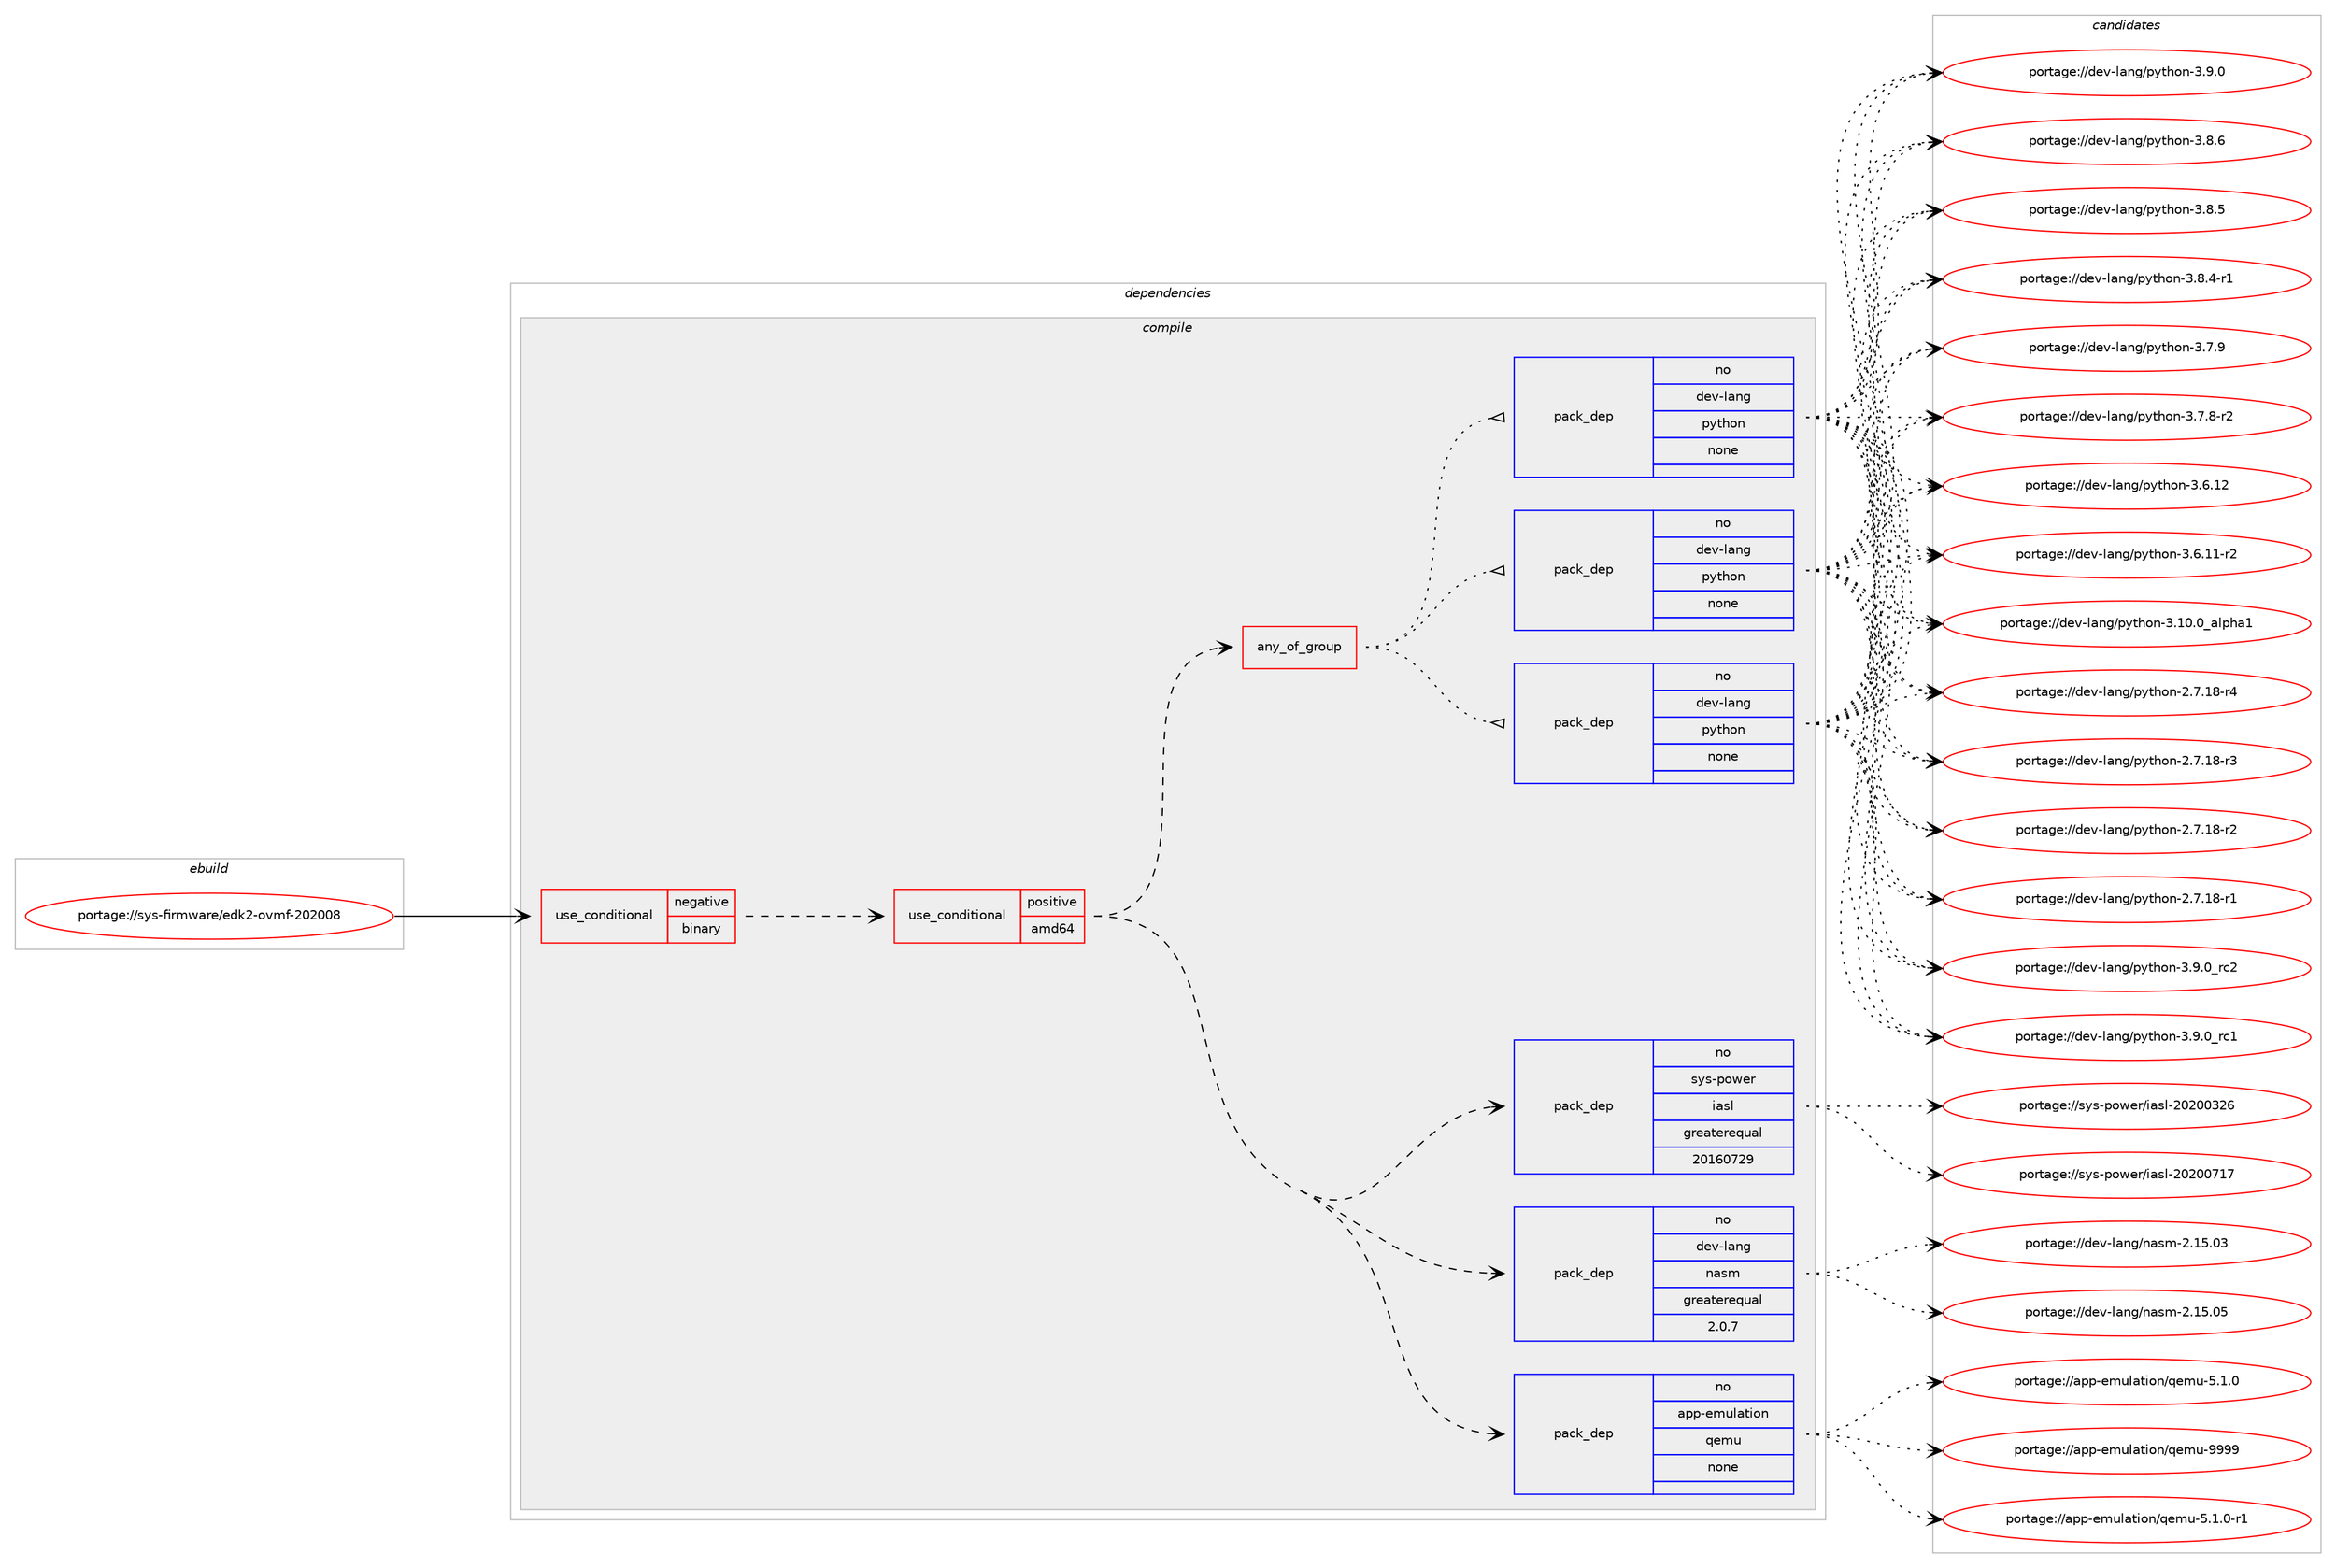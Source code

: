 digraph prolog {

# *************
# Graph options
# *************

newrank=true;
concentrate=true;
compound=true;
graph [rankdir=LR,fontname=Helvetica,fontsize=10,ranksep=1.5];#, ranksep=2.5, nodesep=0.2];
edge  [arrowhead=vee];
node  [fontname=Helvetica,fontsize=10];

# **********
# The ebuild
# **********

subgraph cluster_leftcol {
color=gray;
rank=same;
label=<<i>ebuild</i>>;
id [label="portage://sys-firmware/edk2-ovmf-202008", color=red, width=4, href="../sys-firmware/edk2-ovmf-202008.svg"];
}

# ****************
# The dependencies
# ****************

subgraph cluster_midcol {
color=gray;
label=<<i>dependencies</i>>;
subgraph cluster_compile {
fillcolor="#eeeeee";
style=filled;
label=<<i>compile</i>>;
subgraph cond195 {
dependency1901 [label=<<TABLE BORDER="0" CELLBORDER="1" CELLSPACING="0" CELLPADDING="4"><TR><TD ROWSPAN="3" CELLPADDING="10">use_conditional</TD></TR><TR><TD>negative</TD></TR><TR><TD>binary</TD></TR></TABLE>>, shape=none, color=red];
subgraph cond196 {
dependency1902 [label=<<TABLE BORDER="0" CELLBORDER="1" CELLSPACING="0" CELLPADDING="4"><TR><TD ROWSPAN="3" CELLPADDING="10">use_conditional</TD></TR><TR><TD>positive</TD></TR><TR><TD>amd64</TD></TR></TABLE>>, shape=none, color=red];
subgraph pack1663 {
dependency1903 [label=<<TABLE BORDER="0" CELLBORDER="1" CELLSPACING="0" CELLPADDING="4" WIDTH="220"><TR><TD ROWSPAN="6" CELLPADDING="30">pack_dep</TD></TR><TR><TD WIDTH="110">no</TD></TR><TR><TD>app-emulation</TD></TR><TR><TD>qemu</TD></TR><TR><TD>none</TD></TR><TR><TD></TD></TR></TABLE>>, shape=none, color=blue];
}
dependency1902:e -> dependency1903:w [weight=20,style="dashed",arrowhead="vee"];
subgraph pack1664 {
dependency1904 [label=<<TABLE BORDER="0" CELLBORDER="1" CELLSPACING="0" CELLPADDING="4" WIDTH="220"><TR><TD ROWSPAN="6" CELLPADDING="30">pack_dep</TD></TR><TR><TD WIDTH="110">no</TD></TR><TR><TD>dev-lang</TD></TR><TR><TD>nasm</TD></TR><TR><TD>greaterequal</TD></TR><TR><TD>2.0.7</TD></TR></TABLE>>, shape=none, color=blue];
}
dependency1902:e -> dependency1904:w [weight=20,style="dashed",arrowhead="vee"];
subgraph pack1665 {
dependency1905 [label=<<TABLE BORDER="0" CELLBORDER="1" CELLSPACING="0" CELLPADDING="4" WIDTH="220"><TR><TD ROWSPAN="6" CELLPADDING="30">pack_dep</TD></TR><TR><TD WIDTH="110">no</TD></TR><TR><TD>sys-power</TD></TR><TR><TD>iasl</TD></TR><TR><TD>greaterequal</TD></TR><TR><TD>20160729</TD></TR></TABLE>>, shape=none, color=blue];
}
dependency1902:e -> dependency1905:w [weight=20,style="dashed",arrowhead="vee"];
subgraph any43 {
dependency1906 [label=<<TABLE BORDER="0" CELLBORDER="1" CELLSPACING="0" CELLPADDING="4"><TR><TD CELLPADDING="10">any_of_group</TD></TR></TABLE>>, shape=none, color=red];subgraph pack1666 {
dependency1907 [label=<<TABLE BORDER="0" CELLBORDER="1" CELLSPACING="0" CELLPADDING="4" WIDTH="220"><TR><TD ROWSPAN="6" CELLPADDING="30">pack_dep</TD></TR><TR><TD WIDTH="110">no</TD></TR><TR><TD>dev-lang</TD></TR><TR><TD>python</TD></TR><TR><TD>none</TD></TR><TR><TD></TD></TR></TABLE>>, shape=none, color=blue];
}
dependency1906:e -> dependency1907:w [weight=20,style="dotted",arrowhead="oinv"];
subgraph pack1667 {
dependency1908 [label=<<TABLE BORDER="0" CELLBORDER="1" CELLSPACING="0" CELLPADDING="4" WIDTH="220"><TR><TD ROWSPAN="6" CELLPADDING="30">pack_dep</TD></TR><TR><TD WIDTH="110">no</TD></TR><TR><TD>dev-lang</TD></TR><TR><TD>python</TD></TR><TR><TD>none</TD></TR><TR><TD></TD></TR></TABLE>>, shape=none, color=blue];
}
dependency1906:e -> dependency1908:w [weight=20,style="dotted",arrowhead="oinv"];
subgraph pack1668 {
dependency1909 [label=<<TABLE BORDER="0" CELLBORDER="1" CELLSPACING="0" CELLPADDING="4" WIDTH="220"><TR><TD ROWSPAN="6" CELLPADDING="30">pack_dep</TD></TR><TR><TD WIDTH="110">no</TD></TR><TR><TD>dev-lang</TD></TR><TR><TD>python</TD></TR><TR><TD>none</TD></TR><TR><TD></TD></TR></TABLE>>, shape=none, color=blue];
}
dependency1906:e -> dependency1909:w [weight=20,style="dotted",arrowhead="oinv"];
}
dependency1902:e -> dependency1906:w [weight=20,style="dashed",arrowhead="vee"];
}
dependency1901:e -> dependency1902:w [weight=20,style="dashed",arrowhead="vee"];
}
id:e -> dependency1901:w [weight=20,style="solid",arrowhead="vee"];
}
subgraph cluster_compileandrun {
fillcolor="#eeeeee";
style=filled;
label=<<i>compile and run</i>>;
}
subgraph cluster_run {
fillcolor="#eeeeee";
style=filled;
label=<<i>run</i>>;
}
}

# **************
# The candidates
# **************

subgraph cluster_choices {
rank=same;
color=gray;
label=<<i>candidates</i>>;

subgraph choice1663 {
color=black;
nodesep=1;
choice971121124510110911710897116105111110471131011091174557575757 [label="portage://app-emulation/qemu-9999", color=red, width=4,href="../app-emulation/qemu-9999.svg"];
choice971121124510110911710897116105111110471131011091174553464946484511449 [label="portage://app-emulation/qemu-5.1.0-r1", color=red, width=4,href="../app-emulation/qemu-5.1.0-r1.svg"];
choice97112112451011091171089711610511111047113101109117455346494648 [label="portage://app-emulation/qemu-5.1.0", color=red, width=4,href="../app-emulation/qemu-5.1.0.svg"];
dependency1903:e -> choice971121124510110911710897116105111110471131011091174557575757:w [style=dotted,weight="100"];
dependency1903:e -> choice971121124510110911710897116105111110471131011091174553464946484511449:w [style=dotted,weight="100"];
dependency1903:e -> choice97112112451011091171089711610511111047113101109117455346494648:w [style=dotted,weight="100"];
}
subgraph choice1664 {
color=black;
nodesep=1;
choice100101118451089711010347110971151094550464953464853 [label="portage://dev-lang/nasm-2.15.05", color=red, width=4,href="../dev-lang/nasm-2.15.05.svg"];
choice100101118451089711010347110971151094550464953464851 [label="portage://dev-lang/nasm-2.15.03", color=red, width=4,href="../dev-lang/nasm-2.15.03.svg"];
dependency1904:e -> choice100101118451089711010347110971151094550464953464853:w [style=dotted,weight="100"];
dependency1904:e -> choice100101118451089711010347110971151094550464953464851:w [style=dotted,weight="100"];
}
subgraph choice1665 {
color=black;
nodesep=1;
choice115121115451121111191011144710597115108455048504848554955 [label="portage://sys-power/iasl-20200717", color=red, width=4,href="../sys-power/iasl-20200717.svg"];
choice115121115451121111191011144710597115108455048504848515054 [label="portage://sys-power/iasl-20200326", color=red, width=4,href="../sys-power/iasl-20200326.svg"];
dependency1905:e -> choice115121115451121111191011144710597115108455048504848554955:w [style=dotted,weight="100"];
dependency1905:e -> choice115121115451121111191011144710597115108455048504848515054:w [style=dotted,weight="100"];
}
subgraph choice1666 {
color=black;
nodesep=1;
choice100101118451089711010347112121116104111110455146574648951149950 [label="portage://dev-lang/python-3.9.0_rc2", color=red, width=4,href="../dev-lang/python-3.9.0_rc2.svg"];
choice100101118451089711010347112121116104111110455146574648951149949 [label="portage://dev-lang/python-3.9.0_rc1", color=red, width=4,href="../dev-lang/python-3.9.0_rc1.svg"];
choice100101118451089711010347112121116104111110455146574648 [label="portage://dev-lang/python-3.9.0", color=red, width=4,href="../dev-lang/python-3.9.0.svg"];
choice100101118451089711010347112121116104111110455146564654 [label="portage://dev-lang/python-3.8.6", color=red, width=4,href="../dev-lang/python-3.8.6.svg"];
choice100101118451089711010347112121116104111110455146564653 [label="portage://dev-lang/python-3.8.5", color=red, width=4,href="../dev-lang/python-3.8.5.svg"];
choice1001011184510897110103471121211161041111104551465646524511449 [label="portage://dev-lang/python-3.8.4-r1", color=red, width=4,href="../dev-lang/python-3.8.4-r1.svg"];
choice100101118451089711010347112121116104111110455146554657 [label="portage://dev-lang/python-3.7.9", color=red, width=4,href="../dev-lang/python-3.7.9.svg"];
choice1001011184510897110103471121211161041111104551465546564511450 [label="portage://dev-lang/python-3.7.8-r2", color=red, width=4,href="../dev-lang/python-3.7.8-r2.svg"];
choice10010111845108971101034711212111610411111045514654464950 [label="portage://dev-lang/python-3.6.12", color=red, width=4,href="../dev-lang/python-3.6.12.svg"];
choice100101118451089711010347112121116104111110455146544649494511450 [label="portage://dev-lang/python-3.6.11-r2", color=red, width=4,href="../dev-lang/python-3.6.11-r2.svg"];
choice1001011184510897110103471121211161041111104551464948464895971081121049749 [label="portage://dev-lang/python-3.10.0_alpha1", color=red, width=4,href="../dev-lang/python-3.10.0_alpha1.svg"];
choice100101118451089711010347112121116104111110455046554649564511452 [label="portage://dev-lang/python-2.7.18-r4", color=red, width=4,href="../dev-lang/python-2.7.18-r4.svg"];
choice100101118451089711010347112121116104111110455046554649564511451 [label="portage://dev-lang/python-2.7.18-r3", color=red, width=4,href="../dev-lang/python-2.7.18-r3.svg"];
choice100101118451089711010347112121116104111110455046554649564511450 [label="portage://dev-lang/python-2.7.18-r2", color=red, width=4,href="../dev-lang/python-2.7.18-r2.svg"];
choice100101118451089711010347112121116104111110455046554649564511449 [label="portage://dev-lang/python-2.7.18-r1", color=red, width=4,href="../dev-lang/python-2.7.18-r1.svg"];
dependency1907:e -> choice100101118451089711010347112121116104111110455146574648951149950:w [style=dotted,weight="100"];
dependency1907:e -> choice100101118451089711010347112121116104111110455146574648951149949:w [style=dotted,weight="100"];
dependency1907:e -> choice100101118451089711010347112121116104111110455146574648:w [style=dotted,weight="100"];
dependency1907:e -> choice100101118451089711010347112121116104111110455146564654:w [style=dotted,weight="100"];
dependency1907:e -> choice100101118451089711010347112121116104111110455146564653:w [style=dotted,weight="100"];
dependency1907:e -> choice1001011184510897110103471121211161041111104551465646524511449:w [style=dotted,weight="100"];
dependency1907:e -> choice100101118451089711010347112121116104111110455146554657:w [style=dotted,weight="100"];
dependency1907:e -> choice1001011184510897110103471121211161041111104551465546564511450:w [style=dotted,weight="100"];
dependency1907:e -> choice10010111845108971101034711212111610411111045514654464950:w [style=dotted,weight="100"];
dependency1907:e -> choice100101118451089711010347112121116104111110455146544649494511450:w [style=dotted,weight="100"];
dependency1907:e -> choice1001011184510897110103471121211161041111104551464948464895971081121049749:w [style=dotted,weight="100"];
dependency1907:e -> choice100101118451089711010347112121116104111110455046554649564511452:w [style=dotted,weight="100"];
dependency1907:e -> choice100101118451089711010347112121116104111110455046554649564511451:w [style=dotted,weight="100"];
dependency1907:e -> choice100101118451089711010347112121116104111110455046554649564511450:w [style=dotted,weight="100"];
dependency1907:e -> choice100101118451089711010347112121116104111110455046554649564511449:w [style=dotted,weight="100"];
}
subgraph choice1667 {
color=black;
nodesep=1;
choice100101118451089711010347112121116104111110455146574648951149950 [label="portage://dev-lang/python-3.9.0_rc2", color=red, width=4,href="../dev-lang/python-3.9.0_rc2.svg"];
choice100101118451089711010347112121116104111110455146574648951149949 [label="portage://dev-lang/python-3.9.0_rc1", color=red, width=4,href="../dev-lang/python-3.9.0_rc1.svg"];
choice100101118451089711010347112121116104111110455146574648 [label="portage://dev-lang/python-3.9.0", color=red, width=4,href="../dev-lang/python-3.9.0.svg"];
choice100101118451089711010347112121116104111110455146564654 [label="portage://dev-lang/python-3.8.6", color=red, width=4,href="../dev-lang/python-3.8.6.svg"];
choice100101118451089711010347112121116104111110455146564653 [label="portage://dev-lang/python-3.8.5", color=red, width=4,href="../dev-lang/python-3.8.5.svg"];
choice1001011184510897110103471121211161041111104551465646524511449 [label="portage://dev-lang/python-3.8.4-r1", color=red, width=4,href="../dev-lang/python-3.8.4-r1.svg"];
choice100101118451089711010347112121116104111110455146554657 [label="portage://dev-lang/python-3.7.9", color=red, width=4,href="../dev-lang/python-3.7.9.svg"];
choice1001011184510897110103471121211161041111104551465546564511450 [label="portage://dev-lang/python-3.7.8-r2", color=red, width=4,href="../dev-lang/python-3.7.8-r2.svg"];
choice10010111845108971101034711212111610411111045514654464950 [label="portage://dev-lang/python-3.6.12", color=red, width=4,href="../dev-lang/python-3.6.12.svg"];
choice100101118451089711010347112121116104111110455146544649494511450 [label="portage://dev-lang/python-3.6.11-r2", color=red, width=4,href="../dev-lang/python-3.6.11-r2.svg"];
choice1001011184510897110103471121211161041111104551464948464895971081121049749 [label="portage://dev-lang/python-3.10.0_alpha1", color=red, width=4,href="../dev-lang/python-3.10.0_alpha1.svg"];
choice100101118451089711010347112121116104111110455046554649564511452 [label="portage://dev-lang/python-2.7.18-r4", color=red, width=4,href="../dev-lang/python-2.7.18-r4.svg"];
choice100101118451089711010347112121116104111110455046554649564511451 [label="portage://dev-lang/python-2.7.18-r3", color=red, width=4,href="../dev-lang/python-2.7.18-r3.svg"];
choice100101118451089711010347112121116104111110455046554649564511450 [label="portage://dev-lang/python-2.7.18-r2", color=red, width=4,href="../dev-lang/python-2.7.18-r2.svg"];
choice100101118451089711010347112121116104111110455046554649564511449 [label="portage://dev-lang/python-2.7.18-r1", color=red, width=4,href="../dev-lang/python-2.7.18-r1.svg"];
dependency1908:e -> choice100101118451089711010347112121116104111110455146574648951149950:w [style=dotted,weight="100"];
dependency1908:e -> choice100101118451089711010347112121116104111110455146574648951149949:w [style=dotted,weight="100"];
dependency1908:e -> choice100101118451089711010347112121116104111110455146574648:w [style=dotted,weight="100"];
dependency1908:e -> choice100101118451089711010347112121116104111110455146564654:w [style=dotted,weight="100"];
dependency1908:e -> choice100101118451089711010347112121116104111110455146564653:w [style=dotted,weight="100"];
dependency1908:e -> choice1001011184510897110103471121211161041111104551465646524511449:w [style=dotted,weight="100"];
dependency1908:e -> choice100101118451089711010347112121116104111110455146554657:w [style=dotted,weight="100"];
dependency1908:e -> choice1001011184510897110103471121211161041111104551465546564511450:w [style=dotted,weight="100"];
dependency1908:e -> choice10010111845108971101034711212111610411111045514654464950:w [style=dotted,weight="100"];
dependency1908:e -> choice100101118451089711010347112121116104111110455146544649494511450:w [style=dotted,weight="100"];
dependency1908:e -> choice1001011184510897110103471121211161041111104551464948464895971081121049749:w [style=dotted,weight="100"];
dependency1908:e -> choice100101118451089711010347112121116104111110455046554649564511452:w [style=dotted,weight="100"];
dependency1908:e -> choice100101118451089711010347112121116104111110455046554649564511451:w [style=dotted,weight="100"];
dependency1908:e -> choice100101118451089711010347112121116104111110455046554649564511450:w [style=dotted,weight="100"];
dependency1908:e -> choice100101118451089711010347112121116104111110455046554649564511449:w [style=dotted,weight="100"];
}
subgraph choice1668 {
color=black;
nodesep=1;
choice100101118451089711010347112121116104111110455146574648951149950 [label="portage://dev-lang/python-3.9.0_rc2", color=red, width=4,href="../dev-lang/python-3.9.0_rc2.svg"];
choice100101118451089711010347112121116104111110455146574648951149949 [label="portage://dev-lang/python-3.9.0_rc1", color=red, width=4,href="../dev-lang/python-3.9.0_rc1.svg"];
choice100101118451089711010347112121116104111110455146574648 [label="portage://dev-lang/python-3.9.0", color=red, width=4,href="../dev-lang/python-3.9.0.svg"];
choice100101118451089711010347112121116104111110455146564654 [label="portage://dev-lang/python-3.8.6", color=red, width=4,href="../dev-lang/python-3.8.6.svg"];
choice100101118451089711010347112121116104111110455146564653 [label="portage://dev-lang/python-3.8.5", color=red, width=4,href="../dev-lang/python-3.8.5.svg"];
choice1001011184510897110103471121211161041111104551465646524511449 [label="portage://dev-lang/python-3.8.4-r1", color=red, width=4,href="../dev-lang/python-3.8.4-r1.svg"];
choice100101118451089711010347112121116104111110455146554657 [label="portage://dev-lang/python-3.7.9", color=red, width=4,href="../dev-lang/python-3.7.9.svg"];
choice1001011184510897110103471121211161041111104551465546564511450 [label="portage://dev-lang/python-3.7.8-r2", color=red, width=4,href="../dev-lang/python-3.7.8-r2.svg"];
choice10010111845108971101034711212111610411111045514654464950 [label="portage://dev-lang/python-3.6.12", color=red, width=4,href="../dev-lang/python-3.6.12.svg"];
choice100101118451089711010347112121116104111110455146544649494511450 [label="portage://dev-lang/python-3.6.11-r2", color=red, width=4,href="../dev-lang/python-3.6.11-r2.svg"];
choice1001011184510897110103471121211161041111104551464948464895971081121049749 [label="portage://dev-lang/python-3.10.0_alpha1", color=red, width=4,href="../dev-lang/python-3.10.0_alpha1.svg"];
choice100101118451089711010347112121116104111110455046554649564511452 [label="portage://dev-lang/python-2.7.18-r4", color=red, width=4,href="../dev-lang/python-2.7.18-r4.svg"];
choice100101118451089711010347112121116104111110455046554649564511451 [label="portage://dev-lang/python-2.7.18-r3", color=red, width=4,href="../dev-lang/python-2.7.18-r3.svg"];
choice100101118451089711010347112121116104111110455046554649564511450 [label="portage://dev-lang/python-2.7.18-r2", color=red, width=4,href="../dev-lang/python-2.7.18-r2.svg"];
choice100101118451089711010347112121116104111110455046554649564511449 [label="portage://dev-lang/python-2.7.18-r1", color=red, width=4,href="../dev-lang/python-2.7.18-r1.svg"];
dependency1909:e -> choice100101118451089711010347112121116104111110455146574648951149950:w [style=dotted,weight="100"];
dependency1909:e -> choice100101118451089711010347112121116104111110455146574648951149949:w [style=dotted,weight="100"];
dependency1909:e -> choice100101118451089711010347112121116104111110455146574648:w [style=dotted,weight="100"];
dependency1909:e -> choice100101118451089711010347112121116104111110455146564654:w [style=dotted,weight="100"];
dependency1909:e -> choice100101118451089711010347112121116104111110455146564653:w [style=dotted,weight="100"];
dependency1909:e -> choice1001011184510897110103471121211161041111104551465646524511449:w [style=dotted,weight="100"];
dependency1909:e -> choice100101118451089711010347112121116104111110455146554657:w [style=dotted,weight="100"];
dependency1909:e -> choice1001011184510897110103471121211161041111104551465546564511450:w [style=dotted,weight="100"];
dependency1909:e -> choice10010111845108971101034711212111610411111045514654464950:w [style=dotted,weight="100"];
dependency1909:e -> choice100101118451089711010347112121116104111110455146544649494511450:w [style=dotted,weight="100"];
dependency1909:e -> choice1001011184510897110103471121211161041111104551464948464895971081121049749:w [style=dotted,weight="100"];
dependency1909:e -> choice100101118451089711010347112121116104111110455046554649564511452:w [style=dotted,weight="100"];
dependency1909:e -> choice100101118451089711010347112121116104111110455046554649564511451:w [style=dotted,weight="100"];
dependency1909:e -> choice100101118451089711010347112121116104111110455046554649564511450:w [style=dotted,weight="100"];
dependency1909:e -> choice100101118451089711010347112121116104111110455046554649564511449:w [style=dotted,weight="100"];
}
}

}
